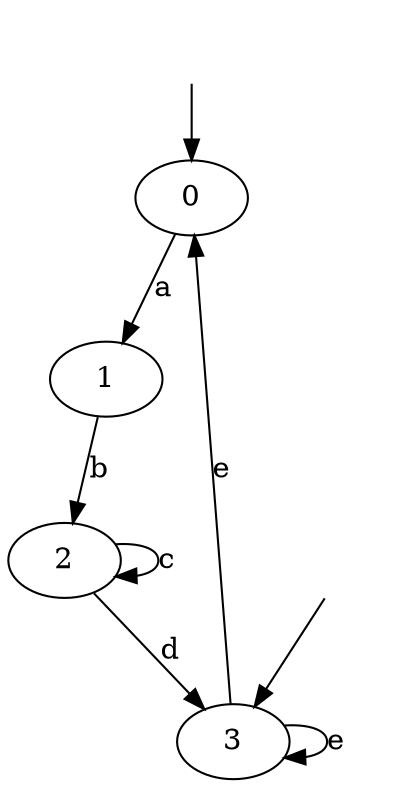 digraph system {
_0[label="", shape=none ];
_0->0;
_3[label="", shape=none ];
_3->3;
0->1 [label= "a"];
1->2 [label= "b"];
2->2 [label= "c"];
2->3 [label= "d"];
3->0 [label= "e"];
3->3 [label= "e"];
}
